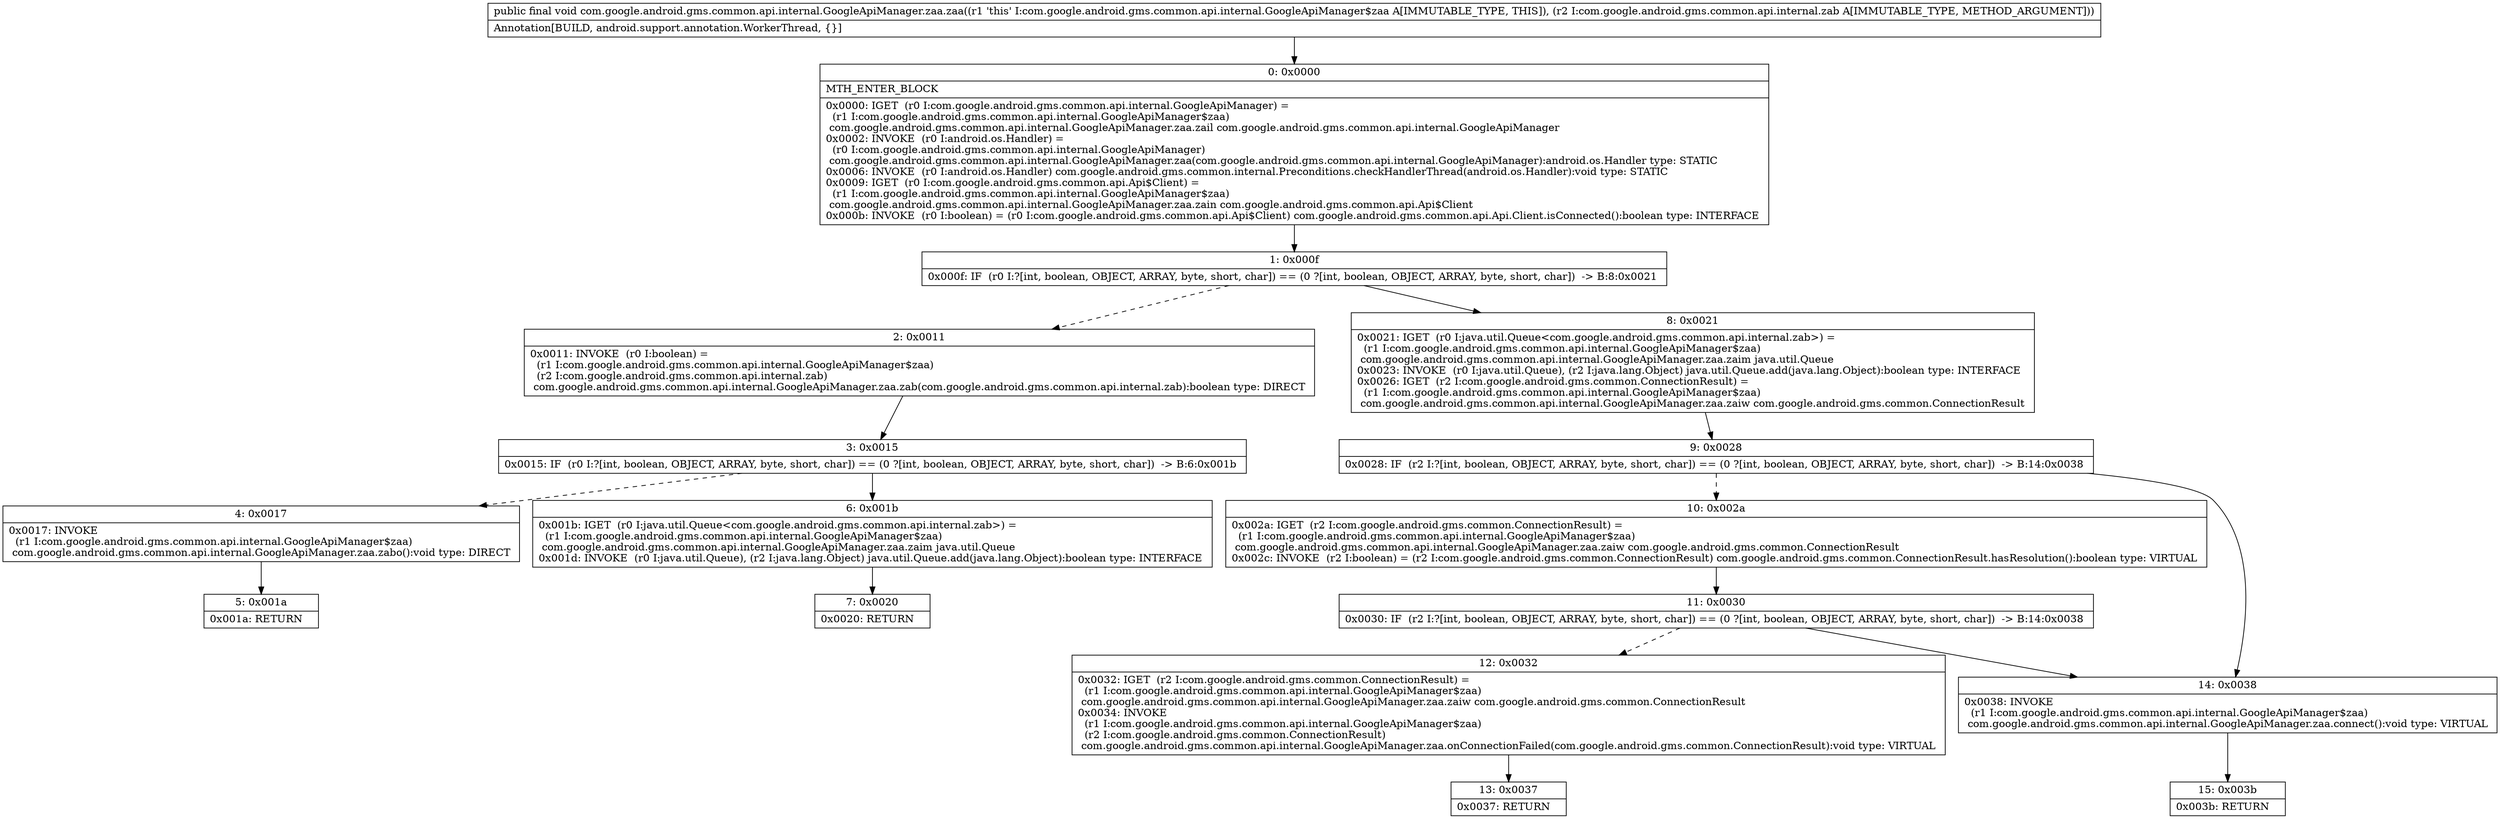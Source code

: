 digraph "CFG forcom.google.android.gms.common.api.internal.GoogleApiManager.zaa.zaa(Lcom\/google\/android\/gms\/common\/api\/internal\/zab;)V" {
Node_0 [shape=record,label="{0\:\ 0x0000|MTH_ENTER_BLOCK\l|0x0000: IGET  (r0 I:com.google.android.gms.common.api.internal.GoogleApiManager) = \l  (r1 I:com.google.android.gms.common.api.internal.GoogleApiManager$zaa)\l com.google.android.gms.common.api.internal.GoogleApiManager.zaa.zail com.google.android.gms.common.api.internal.GoogleApiManager \l0x0002: INVOKE  (r0 I:android.os.Handler) = \l  (r0 I:com.google.android.gms.common.api.internal.GoogleApiManager)\l com.google.android.gms.common.api.internal.GoogleApiManager.zaa(com.google.android.gms.common.api.internal.GoogleApiManager):android.os.Handler type: STATIC \l0x0006: INVOKE  (r0 I:android.os.Handler) com.google.android.gms.common.internal.Preconditions.checkHandlerThread(android.os.Handler):void type: STATIC \l0x0009: IGET  (r0 I:com.google.android.gms.common.api.Api$Client) = \l  (r1 I:com.google.android.gms.common.api.internal.GoogleApiManager$zaa)\l com.google.android.gms.common.api.internal.GoogleApiManager.zaa.zain com.google.android.gms.common.api.Api$Client \l0x000b: INVOKE  (r0 I:boolean) = (r0 I:com.google.android.gms.common.api.Api$Client) com.google.android.gms.common.api.Api.Client.isConnected():boolean type: INTERFACE \l}"];
Node_1 [shape=record,label="{1\:\ 0x000f|0x000f: IF  (r0 I:?[int, boolean, OBJECT, ARRAY, byte, short, char]) == (0 ?[int, boolean, OBJECT, ARRAY, byte, short, char])  \-\> B:8:0x0021 \l}"];
Node_2 [shape=record,label="{2\:\ 0x0011|0x0011: INVOKE  (r0 I:boolean) = \l  (r1 I:com.google.android.gms.common.api.internal.GoogleApiManager$zaa)\l  (r2 I:com.google.android.gms.common.api.internal.zab)\l com.google.android.gms.common.api.internal.GoogleApiManager.zaa.zab(com.google.android.gms.common.api.internal.zab):boolean type: DIRECT \l}"];
Node_3 [shape=record,label="{3\:\ 0x0015|0x0015: IF  (r0 I:?[int, boolean, OBJECT, ARRAY, byte, short, char]) == (0 ?[int, boolean, OBJECT, ARRAY, byte, short, char])  \-\> B:6:0x001b \l}"];
Node_4 [shape=record,label="{4\:\ 0x0017|0x0017: INVOKE  \l  (r1 I:com.google.android.gms.common.api.internal.GoogleApiManager$zaa)\l com.google.android.gms.common.api.internal.GoogleApiManager.zaa.zabo():void type: DIRECT \l}"];
Node_5 [shape=record,label="{5\:\ 0x001a|0x001a: RETURN   \l}"];
Node_6 [shape=record,label="{6\:\ 0x001b|0x001b: IGET  (r0 I:java.util.Queue\<com.google.android.gms.common.api.internal.zab\>) = \l  (r1 I:com.google.android.gms.common.api.internal.GoogleApiManager$zaa)\l com.google.android.gms.common.api.internal.GoogleApiManager.zaa.zaim java.util.Queue \l0x001d: INVOKE  (r0 I:java.util.Queue), (r2 I:java.lang.Object) java.util.Queue.add(java.lang.Object):boolean type: INTERFACE \l}"];
Node_7 [shape=record,label="{7\:\ 0x0020|0x0020: RETURN   \l}"];
Node_8 [shape=record,label="{8\:\ 0x0021|0x0021: IGET  (r0 I:java.util.Queue\<com.google.android.gms.common.api.internal.zab\>) = \l  (r1 I:com.google.android.gms.common.api.internal.GoogleApiManager$zaa)\l com.google.android.gms.common.api.internal.GoogleApiManager.zaa.zaim java.util.Queue \l0x0023: INVOKE  (r0 I:java.util.Queue), (r2 I:java.lang.Object) java.util.Queue.add(java.lang.Object):boolean type: INTERFACE \l0x0026: IGET  (r2 I:com.google.android.gms.common.ConnectionResult) = \l  (r1 I:com.google.android.gms.common.api.internal.GoogleApiManager$zaa)\l com.google.android.gms.common.api.internal.GoogleApiManager.zaa.zaiw com.google.android.gms.common.ConnectionResult \l}"];
Node_9 [shape=record,label="{9\:\ 0x0028|0x0028: IF  (r2 I:?[int, boolean, OBJECT, ARRAY, byte, short, char]) == (0 ?[int, boolean, OBJECT, ARRAY, byte, short, char])  \-\> B:14:0x0038 \l}"];
Node_10 [shape=record,label="{10\:\ 0x002a|0x002a: IGET  (r2 I:com.google.android.gms.common.ConnectionResult) = \l  (r1 I:com.google.android.gms.common.api.internal.GoogleApiManager$zaa)\l com.google.android.gms.common.api.internal.GoogleApiManager.zaa.zaiw com.google.android.gms.common.ConnectionResult \l0x002c: INVOKE  (r2 I:boolean) = (r2 I:com.google.android.gms.common.ConnectionResult) com.google.android.gms.common.ConnectionResult.hasResolution():boolean type: VIRTUAL \l}"];
Node_11 [shape=record,label="{11\:\ 0x0030|0x0030: IF  (r2 I:?[int, boolean, OBJECT, ARRAY, byte, short, char]) == (0 ?[int, boolean, OBJECT, ARRAY, byte, short, char])  \-\> B:14:0x0038 \l}"];
Node_12 [shape=record,label="{12\:\ 0x0032|0x0032: IGET  (r2 I:com.google.android.gms.common.ConnectionResult) = \l  (r1 I:com.google.android.gms.common.api.internal.GoogleApiManager$zaa)\l com.google.android.gms.common.api.internal.GoogleApiManager.zaa.zaiw com.google.android.gms.common.ConnectionResult \l0x0034: INVOKE  \l  (r1 I:com.google.android.gms.common.api.internal.GoogleApiManager$zaa)\l  (r2 I:com.google.android.gms.common.ConnectionResult)\l com.google.android.gms.common.api.internal.GoogleApiManager.zaa.onConnectionFailed(com.google.android.gms.common.ConnectionResult):void type: VIRTUAL \l}"];
Node_13 [shape=record,label="{13\:\ 0x0037|0x0037: RETURN   \l}"];
Node_14 [shape=record,label="{14\:\ 0x0038|0x0038: INVOKE  \l  (r1 I:com.google.android.gms.common.api.internal.GoogleApiManager$zaa)\l com.google.android.gms.common.api.internal.GoogleApiManager.zaa.connect():void type: VIRTUAL \l}"];
Node_15 [shape=record,label="{15\:\ 0x003b|0x003b: RETURN   \l}"];
MethodNode[shape=record,label="{public final void com.google.android.gms.common.api.internal.GoogleApiManager.zaa.zaa((r1 'this' I:com.google.android.gms.common.api.internal.GoogleApiManager$zaa A[IMMUTABLE_TYPE, THIS]), (r2 I:com.google.android.gms.common.api.internal.zab A[IMMUTABLE_TYPE, METHOD_ARGUMENT]))  | Annotation[BUILD, android.support.annotation.WorkerThread, \{\}]\l}"];
MethodNode -> Node_0;
Node_0 -> Node_1;
Node_1 -> Node_2[style=dashed];
Node_1 -> Node_8;
Node_2 -> Node_3;
Node_3 -> Node_4[style=dashed];
Node_3 -> Node_6;
Node_4 -> Node_5;
Node_6 -> Node_7;
Node_8 -> Node_9;
Node_9 -> Node_10[style=dashed];
Node_9 -> Node_14;
Node_10 -> Node_11;
Node_11 -> Node_12[style=dashed];
Node_11 -> Node_14;
Node_12 -> Node_13;
Node_14 -> Node_15;
}

